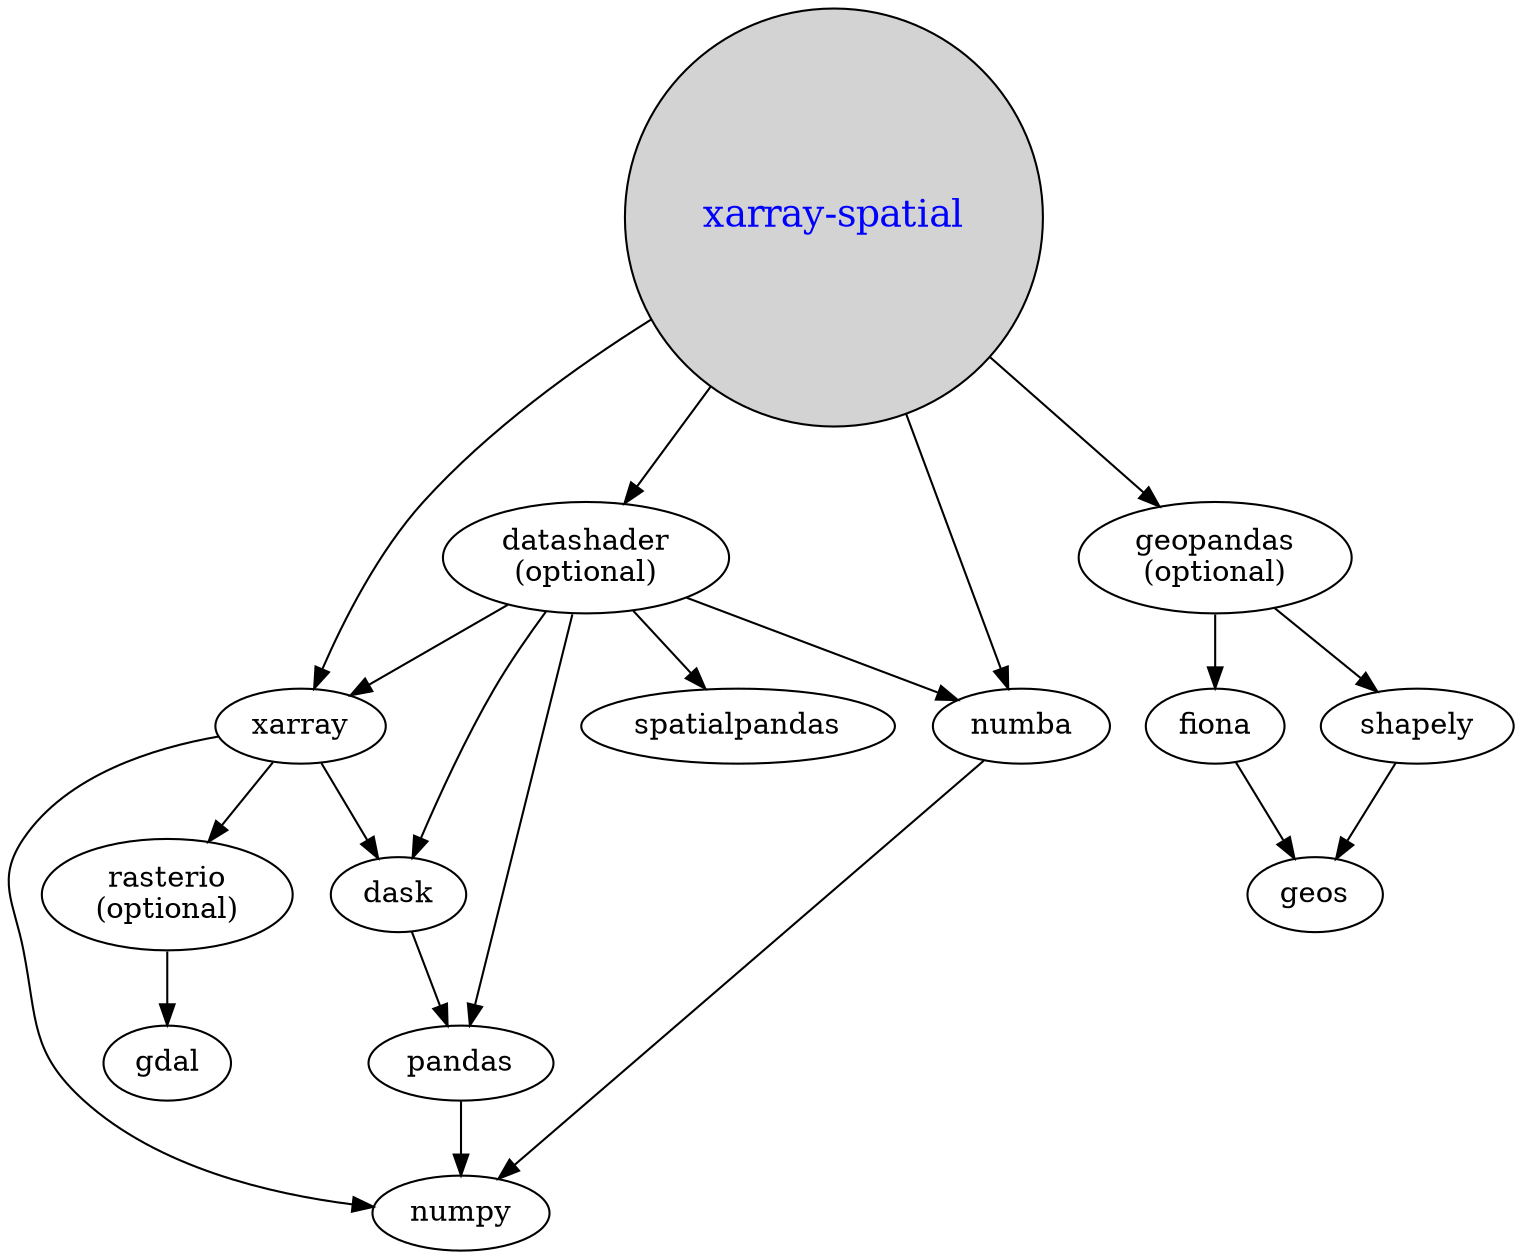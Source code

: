 digraph G {
"xarray-spatial" -> "datashader\n(optional)";
"xarray-spatial" -> numba;
"xarray-spatial" -> xarray;
"xarray-spatial" -> "geopandas\n(optional)";
"datashader\n(optional)" -> numba;
"datashader\n(optional)" -> xarray;
"datashader\n(optional)" -> dask;
"datashader\n(optional)" -> pandas;
"datashader\n(optional)" -> spatialpandas;
xarray -> dask;
xarray -> numpy;
xarray -> "rasterio\n(optional)" -> gdal;
numba -> numpy;
pandas -> numpy;
dask -> pandas;
"geopandas\n(optional)" -> fiona -> geos;
"geopandas\n(optional)" -> shapely -> geos;

 "xarray-spatial" [fontcolor=blue fontsize=18 width=0.5 shape=circle style=filled];
}
